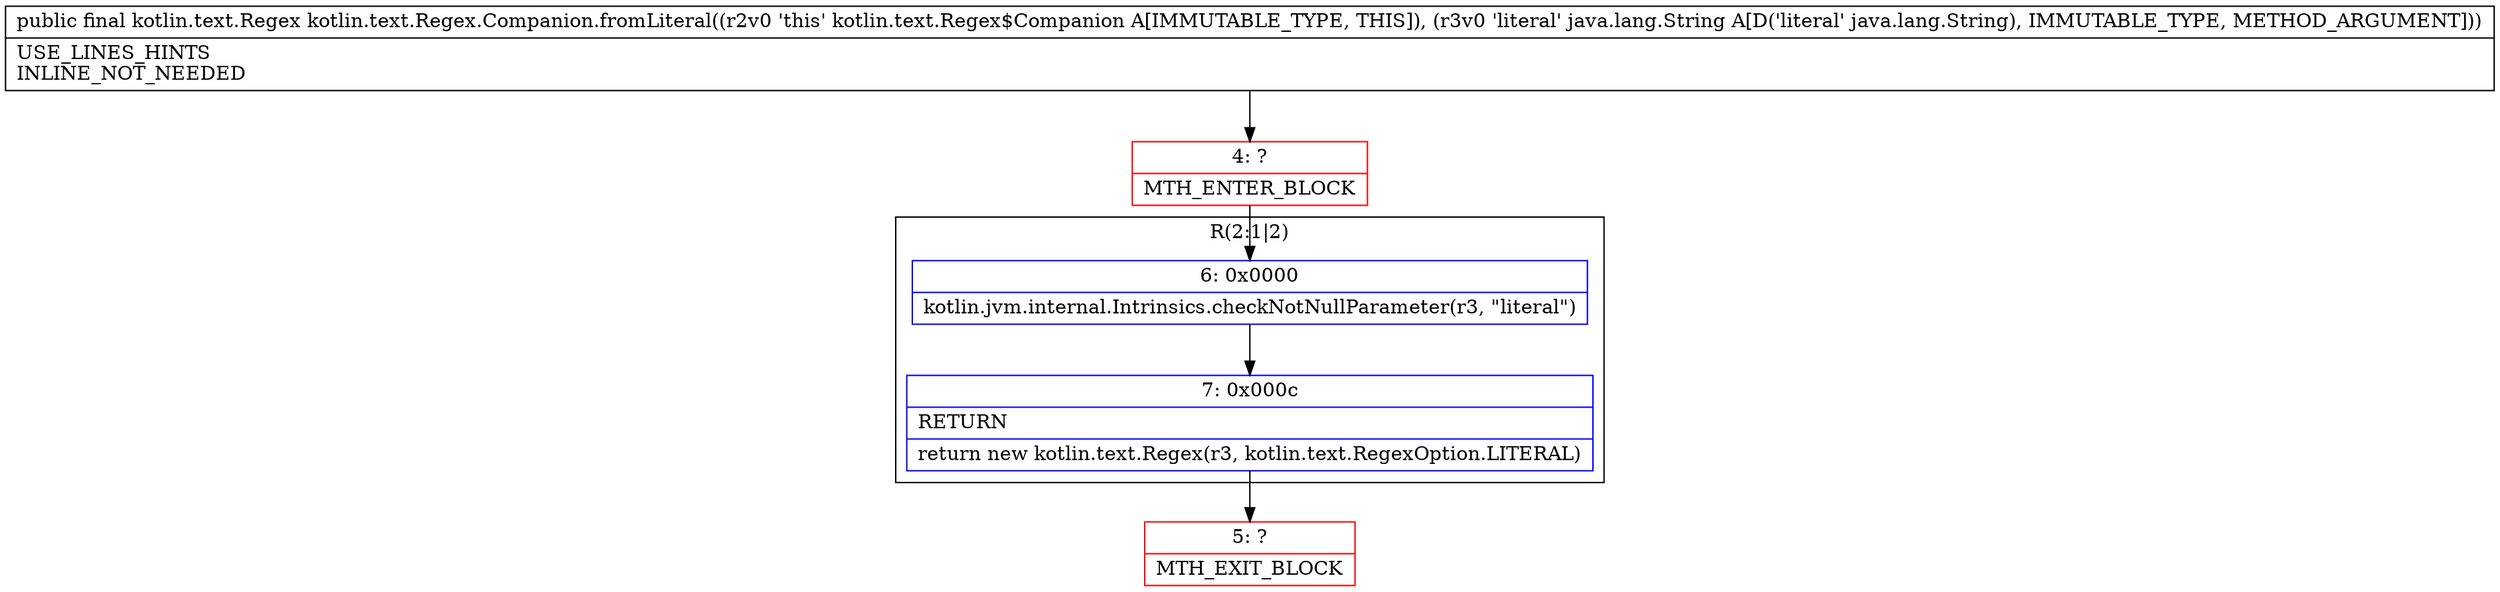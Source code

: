 digraph "CFG forkotlin.text.Regex.Companion.fromLiteral(Ljava\/lang\/String;)Lkotlin\/text\/Regex;" {
subgraph cluster_Region_1647765398 {
label = "R(2:1|2)";
node [shape=record,color=blue];
Node_6 [shape=record,label="{6\:\ 0x0000|kotlin.jvm.internal.Intrinsics.checkNotNullParameter(r3, \"literal\")\l}"];
Node_7 [shape=record,label="{7\:\ 0x000c|RETURN\l|return new kotlin.text.Regex(r3, kotlin.text.RegexOption.LITERAL)\l}"];
}
Node_4 [shape=record,color=red,label="{4\:\ ?|MTH_ENTER_BLOCK\l}"];
Node_5 [shape=record,color=red,label="{5\:\ ?|MTH_EXIT_BLOCK\l}"];
MethodNode[shape=record,label="{public final kotlin.text.Regex kotlin.text.Regex.Companion.fromLiteral((r2v0 'this' kotlin.text.Regex$Companion A[IMMUTABLE_TYPE, THIS]), (r3v0 'literal' java.lang.String A[D('literal' java.lang.String), IMMUTABLE_TYPE, METHOD_ARGUMENT]))  | USE_LINES_HINTS\lINLINE_NOT_NEEDED\l}"];
MethodNode -> Node_4;Node_6 -> Node_7;
Node_7 -> Node_5;
Node_4 -> Node_6;
}

